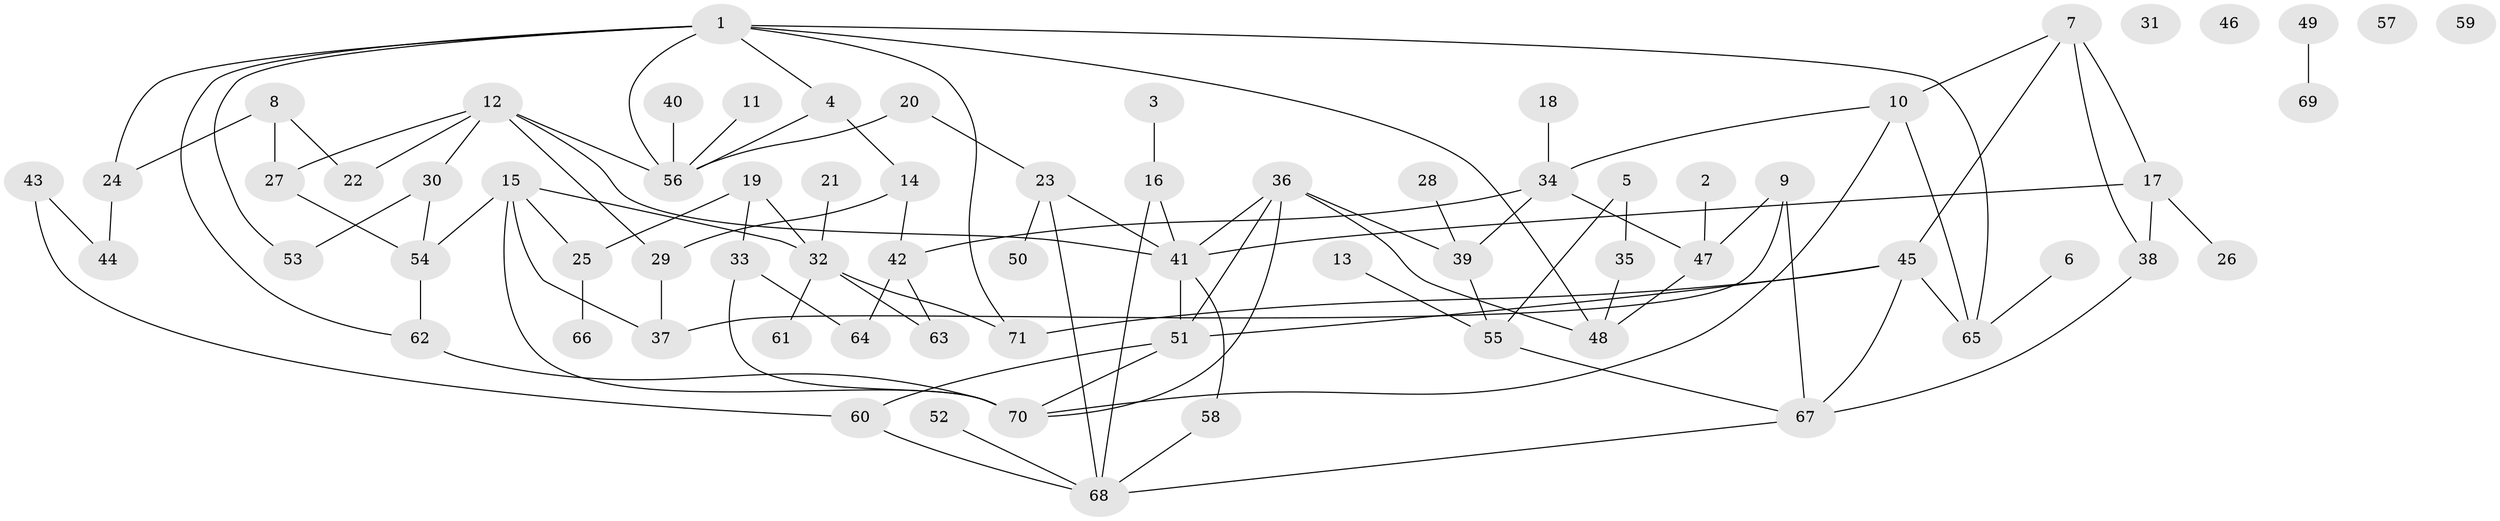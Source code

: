 // coarse degree distribution, {8: 0.04081632653061224, 1: 0.30612244897959184, 2: 0.14285714285714285, 3: 0.1836734693877551, 9: 0.04081632653061224, 10: 0.02040816326530612, 4: 0.10204081632653061, 0: 0.08163265306122448, 6: 0.04081632653061224, 5: 0.02040816326530612, 11: 0.02040816326530612}
// Generated by graph-tools (version 1.1) at 2025/16/03/04/25 18:16:44]
// undirected, 71 vertices, 103 edges
graph export_dot {
graph [start="1"]
  node [color=gray90,style=filled];
  1;
  2;
  3;
  4;
  5;
  6;
  7;
  8;
  9;
  10;
  11;
  12;
  13;
  14;
  15;
  16;
  17;
  18;
  19;
  20;
  21;
  22;
  23;
  24;
  25;
  26;
  27;
  28;
  29;
  30;
  31;
  32;
  33;
  34;
  35;
  36;
  37;
  38;
  39;
  40;
  41;
  42;
  43;
  44;
  45;
  46;
  47;
  48;
  49;
  50;
  51;
  52;
  53;
  54;
  55;
  56;
  57;
  58;
  59;
  60;
  61;
  62;
  63;
  64;
  65;
  66;
  67;
  68;
  69;
  70;
  71;
  1 -- 4;
  1 -- 24;
  1 -- 48;
  1 -- 53;
  1 -- 56;
  1 -- 62;
  1 -- 65;
  1 -- 71;
  2 -- 47;
  3 -- 16;
  4 -- 14;
  4 -- 56;
  5 -- 35;
  5 -- 55;
  6 -- 65;
  7 -- 10;
  7 -- 17;
  7 -- 38;
  7 -- 45;
  8 -- 22;
  8 -- 24;
  8 -- 27;
  9 -- 37;
  9 -- 47;
  9 -- 67;
  10 -- 34;
  10 -- 65;
  10 -- 70;
  11 -- 56;
  12 -- 22;
  12 -- 27;
  12 -- 29;
  12 -- 30;
  12 -- 41;
  12 -- 56;
  13 -- 55;
  14 -- 29;
  14 -- 42;
  15 -- 25;
  15 -- 32;
  15 -- 37;
  15 -- 54;
  15 -- 70;
  16 -- 41;
  16 -- 68;
  17 -- 26;
  17 -- 38;
  17 -- 41;
  18 -- 34;
  19 -- 25;
  19 -- 32;
  19 -- 33;
  20 -- 23;
  20 -- 56;
  21 -- 32;
  23 -- 41;
  23 -- 50;
  23 -- 68;
  24 -- 44;
  25 -- 66;
  27 -- 54;
  28 -- 39;
  29 -- 37;
  30 -- 53;
  30 -- 54;
  32 -- 61;
  32 -- 63;
  32 -- 71;
  33 -- 64;
  33 -- 70;
  34 -- 39;
  34 -- 42;
  34 -- 47;
  35 -- 48;
  36 -- 39;
  36 -- 41;
  36 -- 48;
  36 -- 51;
  36 -- 70;
  38 -- 67;
  39 -- 55;
  40 -- 56;
  41 -- 51;
  41 -- 58;
  42 -- 63;
  42 -- 64;
  43 -- 44;
  43 -- 60;
  45 -- 51;
  45 -- 65;
  45 -- 67;
  45 -- 71;
  47 -- 48;
  49 -- 69;
  51 -- 60;
  51 -- 70;
  52 -- 68;
  54 -- 62;
  55 -- 67;
  58 -- 68;
  60 -- 68;
  62 -- 70;
  67 -- 68;
}
